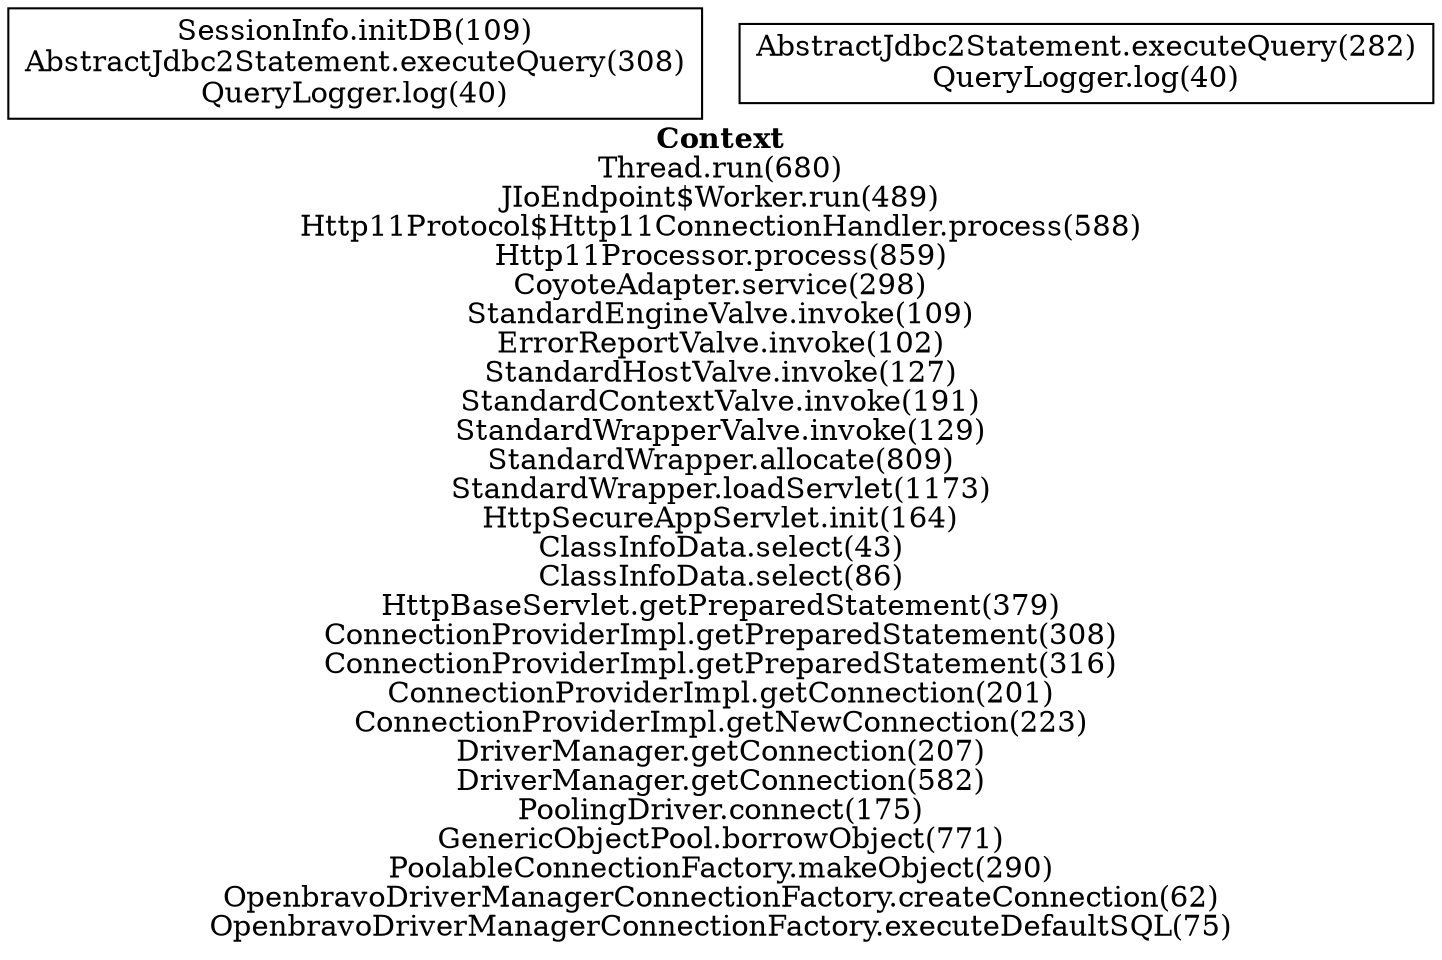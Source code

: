 digraph 6603598 { 
label=<<font face="Times-Bold">Context</font><br/>Thread.run(680)<br/>JIoEndpoint$Worker.run(489)<br/>Http11Protocol$Http11ConnectionHandler.process(588)<br/>Http11Processor.process(859)<br/>CoyoteAdapter.service(298)<br/>StandardEngineValve.invoke(109)<br/>ErrorReportValve.invoke(102)<br/>StandardHostValve.invoke(127)<br/>StandardContextValve.invoke(191)<br/>StandardWrapperValve.invoke(129)<br/>StandardWrapper.allocate(809)<br/>StandardWrapper.loadServlet(1173)<br/>HttpSecureAppServlet.init(164)<br/>ClassInfoData.select(43)<br/>ClassInfoData.select(86)<br/>HttpBaseServlet.getPreparedStatement(379)<br/>ConnectionProviderImpl.getPreparedStatement(308)<br/>ConnectionProviderImpl.getPreparedStatement(316)<br/>ConnectionProviderImpl.getConnection(201)<br/>ConnectionProviderImpl.getNewConnection(223)<br/>DriverManager.getConnection(207)<br/>DriverManager.getConnection(582)<br/>PoolingDriver.connect(175)<br/>GenericObjectPool.borrowObject(771)<br/>PoolableConnectionFactory.makeObject(290)<br/>OpenbravoDriverManagerConnectionFactory.createConnection(62)<br/>OpenbravoDriverManagerConnectionFactory.executeDefaultSQL(75)>;rankdir=BT;
1 [label="SessionInfo.initDB(109)\nAbstractJdbc2Statement.executeQuery(308)\nQueryLogger.log(40)\n", shape=box];
2 [label="AbstractJdbc2Statement.executeQuery(282)\nQueryLogger.log(40)\n", shape=box];
}

